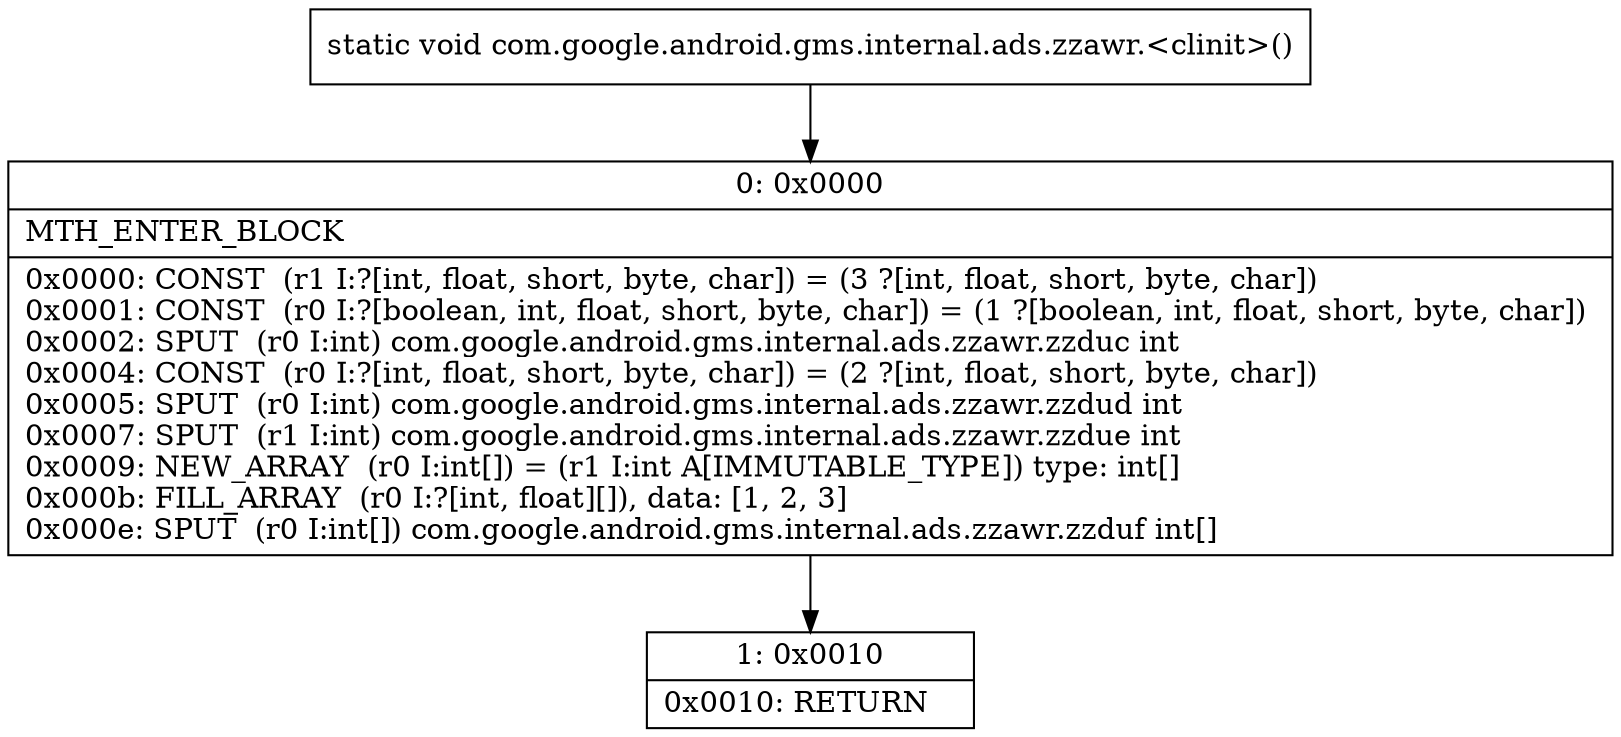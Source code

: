 digraph "CFG forcom.google.android.gms.internal.ads.zzawr.\<clinit\>()V" {
Node_0 [shape=record,label="{0\:\ 0x0000|MTH_ENTER_BLOCK\l|0x0000: CONST  (r1 I:?[int, float, short, byte, char]) = (3 ?[int, float, short, byte, char]) \l0x0001: CONST  (r0 I:?[boolean, int, float, short, byte, char]) = (1 ?[boolean, int, float, short, byte, char]) \l0x0002: SPUT  (r0 I:int) com.google.android.gms.internal.ads.zzawr.zzduc int \l0x0004: CONST  (r0 I:?[int, float, short, byte, char]) = (2 ?[int, float, short, byte, char]) \l0x0005: SPUT  (r0 I:int) com.google.android.gms.internal.ads.zzawr.zzdud int \l0x0007: SPUT  (r1 I:int) com.google.android.gms.internal.ads.zzawr.zzdue int \l0x0009: NEW_ARRAY  (r0 I:int[]) = (r1 I:int A[IMMUTABLE_TYPE]) type: int[] \l0x000b: FILL_ARRAY  (r0 I:?[int, float][]), data: [1, 2, 3] \l0x000e: SPUT  (r0 I:int[]) com.google.android.gms.internal.ads.zzawr.zzduf int[] \l}"];
Node_1 [shape=record,label="{1\:\ 0x0010|0x0010: RETURN   \l}"];
MethodNode[shape=record,label="{static void com.google.android.gms.internal.ads.zzawr.\<clinit\>() }"];
MethodNode -> Node_0;
Node_0 -> Node_1;
}


